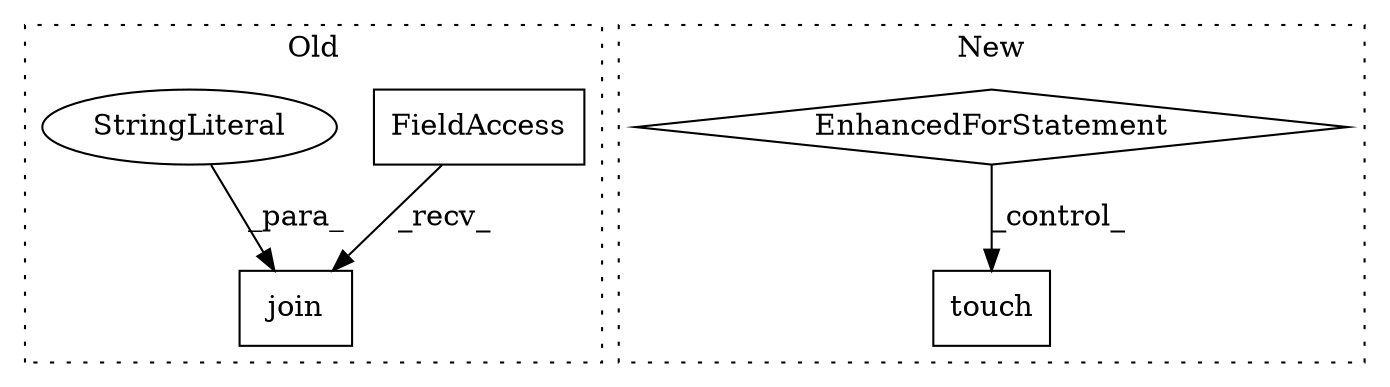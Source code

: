 digraph G {
subgraph cluster0 {
1 [label="join" a="32" s="457,489" l="5,1" shape="box"];
3 [label="FieldAccess" a="22" s="449" l="7" shape="box"];
5 [label="StringLiteral" a="45" s="477" l="12" shape="ellipse"];
label = "Old";
style="dotted";
}
subgraph cluster1 {
2 [label="touch" a="32" s="1139" l="7" shape="box"];
4 [label="EnhancedForStatement" a="70" s="989,1102" l="53,2" shape="diamond"];
label = "New";
style="dotted";
}
3 -> 1 [label="_recv_"];
4 -> 2 [label="_control_"];
5 -> 1 [label="_para_"];
}